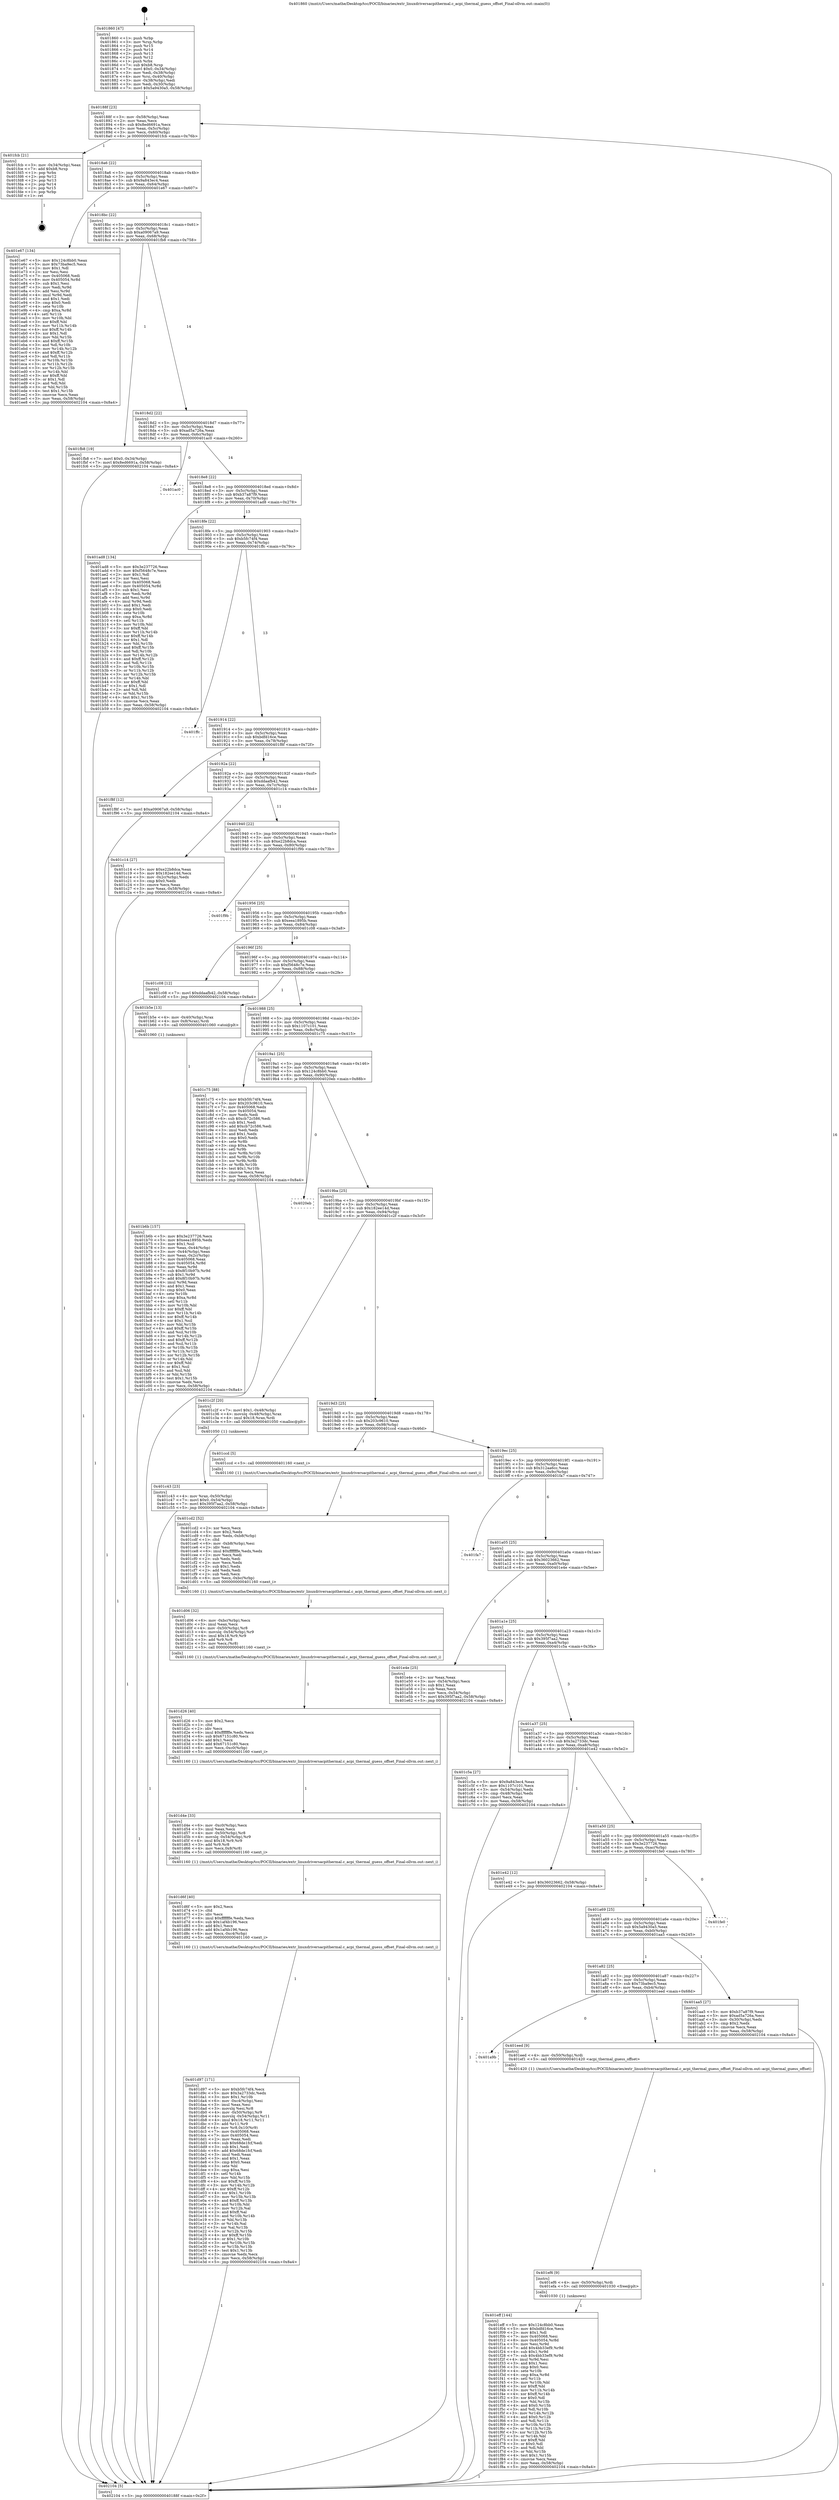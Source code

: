 digraph "0x401860" {
  label = "0x401860 (/mnt/c/Users/mathe/Desktop/tcc/POCII/binaries/extr_linuxdriversacpithermal.c_acpi_thermal_guess_offset_Final-ollvm.out::main(0))"
  labelloc = "t"
  node[shape=record]

  Entry [label="",width=0.3,height=0.3,shape=circle,fillcolor=black,style=filled]
  "0x40188f" [label="{
     0x40188f [23]\l
     | [instrs]\l
     &nbsp;&nbsp;0x40188f \<+3\>: mov -0x58(%rbp),%eax\l
     &nbsp;&nbsp;0x401892 \<+2\>: mov %eax,%ecx\l
     &nbsp;&nbsp;0x401894 \<+6\>: sub $0x8ed6691a,%ecx\l
     &nbsp;&nbsp;0x40189a \<+3\>: mov %eax,-0x5c(%rbp)\l
     &nbsp;&nbsp;0x40189d \<+3\>: mov %ecx,-0x60(%rbp)\l
     &nbsp;&nbsp;0x4018a0 \<+6\>: je 0000000000401fcb \<main+0x76b\>\l
  }"]
  "0x401fcb" [label="{
     0x401fcb [21]\l
     | [instrs]\l
     &nbsp;&nbsp;0x401fcb \<+3\>: mov -0x34(%rbp),%eax\l
     &nbsp;&nbsp;0x401fce \<+7\>: add $0xb8,%rsp\l
     &nbsp;&nbsp;0x401fd5 \<+1\>: pop %rbx\l
     &nbsp;&nbsp;0x401fd6 \<+2\>: pop %r12\l
     &nbsp;&nbsp;0x401fd8 \<+2\>: pop %r13\l
     &nbsp;&nbsp;0x401fda \<+2\>: pop %r14\l
     &nbsp;&nbsp;0x401fdc \<+2\>: pop %r15\l
     &nbsp;&nbsp;0x401fde \<+1\>: pop %rbp\l
     &nbsp;&nbsp;0x401fdf \<+1\>: ret\l
  }"]
  "0x4018a6" [label="{
     0x4018a6 [22]\l
     | [instrs]\l
     &nbsp;&nbsp;0x4018a6 \<+5\>: jmp 00000000004018ab \<main+0x4b\>\l
     &nbsp;&nbsp;0x4018ab \<+3\>: mov -0x5c(%rbp),%eax\l
     &nbsp;&nbsp;0x4018ae \<+5\>: sub $0x9a843ec4,%eax\l
     &nbsp;&nbsp;0x4018b3 \<+3\>: mov %eax,-0x64(%rbp)\l
     &nbsp;&nbsp;0x4018b6 \<+6\>: je 0000000000401e67 \<main+0x607\>\l
  }"]
  Exit [label="",width=0.3,height=0.3,shape=circle,fillcolor=black,style=filled,peripheries=2]
  "0x401e67" [label="{
     0x401e67 [134]\l
     | [instrs]\l
     &nbsp;&nbsp;0x401e67 \<+5\>: mov $0x124c8bb0,%eax\l
     &nbsp;&nbsp;0x401e6c \<+5\>: mov $0x73ba9ec5,%ecx\l
     &nbsp;&nbsp;0x401e71 \<+2\>: mov $0x1,%dl\l
     &nbsp;&nbsp;0x401e73 \<+2\>: xor %esi,%esi\l
     &nbsp;&nbsp;0x401e75 \<+7\>: mov 0x405068,%edi\l
     &nbsp;&nbsp;0x401e7c \<+8\>: mov 0x405054,%r8d\l
     &nbsp;&nbsp;0x401e84 \<+3\>: sub $0x1,%esi\l
     &nbsp;&nbsp;0x401e87 \<+3\>: mov %edi,%r9d\l
     &nbsp;&nbsp;0x401e8a \<+3\>: add %esi,%r9d\l
     &nbsp;&nbsp;0x401e8d \<+4\>: imul %r9d,%edi\l
     &nbsp;&nbsp;0x401e91 \<+3\>: and $0x1,%edi\l
     &nbsp;&nbsp;0x401e94 \<+3\>: cmp $0x0,%edi\l
     &nbsp;&nbsp;0x401e97 \<+4\>: sete %r10b\l
     &nbsp;&nbsp;0x401e9b \<+4\>: cmp $0xa,%r8d\l
     &nbsp;&nbsp;0x401e9f \<+4\>: setl %r11b\l
     &nbsp;&nbsp;0x401ea3 \<+3\>: mov %r10b,%bl\l
     &nbsp;&nbsp;0x401ea6 \<+3\>: xor $0xff,%bl\l
     &nbsp;&nbsp;0x401ea9 \<+3\>: mov %r11b,%r14b\l
     &nbsp;&nbsp;0x401eac \<+4\>: xor $0xff,%r14b\l
     &nbsp;&nbsp;0x401eb0 \<+3\>: xor $0x1,%dl\l
     &nbsp;&nbsp;0x401eb3 \<+3\>: mov %bl,%r15b\l
     &nbsp;&nbsp;0x401eb6 \<+4\>: and $0xff,%r15b\l
     &nbsp;&nbsp;0x401eba \<+3\>: and %dl,%r10b\l
     &nbsp;&nbsp;0x401ebd \<+3\>: mov %r14b,%r12b\l
     &nbsp;&nbsp;0x401ec0 \<+4\>: and $0xff,%r12b\l
     &nbsp;&nbsp;0x401ec4 \<+3\>: and %dl,%r11b\l
     &nbsp;&nbsp;0x401ec7 \<+3\>: or %r10b,%r15b\l
     &nbsp;&nbsp;0x401eca \<+3\>: or %r11b,%r12b\l
     &nbsp;&nbsp;0x401ecd \<+3\>: xor %r12b,%r15b\l
     &nbsp;&nbsp;0x401ed0 \<+3\>: or %r14b,%bl\l
     &nbsp;&nbsp;0x401ed3 \<+3\>: xor $0xff,%bl\l
     &nbsp;&nbsp;0x401ed6 \<+3\>: or $0x1,%dl\l
     &nbsp;&nbsp;0x401ed9 \<+2\>: and %dl,%bl\l
     &nbsp;&nbsp;0x401edb \<+3\>: or %bl,%r15b\l
     &nbsp;&nbsp;0x401ede \<+4\>: test $0x1,%r15b\l
     &nbsp;&nbsp;0x401ee2 \<+3\>: cmovne %ecx,%eax\l
     &nbsp;&nbsp;0x401ee5 \<+3\>: mov %eax,-0x58(%rbp)\l
     &nbsp;&nbsp;0x401ee8 \<+5\>: jmp 0000000000402104 \<main+0x8a4\>\l
  }"]
  "0x4018bc" [label="{
     0x4018bc [22]\l
     | [instrs]\l
     &nbsp;&nbsp;0x4018bc \<+5\>: jmp 00000000004018c1 \<main+0x61\>\l
     &nbsp;&nbsp;0x4018c1 \<+3\>: mov -0x5c(%rbp),%eax\l
     &nbsp;&nbsp;0x4018c4 \<+5\>: sub $0xa09067a9,%eax\l
     &nbsp;&nbsp;0x4018c9 \<+3\>: mov %eax,-0x68(%rbp)\l
     &nbsp;&nbsp;0x4018cc \<+6\>: je 0000000000401fb8 \<main+0x758\>\l
  }"]
  "0x401eff" [label="{
     0x401eff [144]\l
     | [instrs]\l
     &nbsp;&nbsp;0x401eff \<+5\>: mov $0x124c8bb0,%eax\l
     &nbsp;&nbsp;0x401f04 \<+5\>: mov $0xbdfd16ce,%ecx\l
     &nbsp;&nbsp;0x401f09 \<+2\>: mov $0x1,%dl\l
     &nbsp;&nbsp;0x401f0b \<+7\>: mov 0x405068,%esi\l
     &nbsp;&nbsp;0x401f12 \<+8\>: mov 0x405054,%r8d\l
     &nbsp;&nbsp;0x401f1a \<+3\>: mov %esi,%r9d\l
     &nbsp;&nbsp;0x401f1d \<+7\>: add $0x4bb33ef9,%r9d\l
     &nbsp;&nbsp;0x401f24 \<+4\>: sub $0x1,%r9d\l
     &nbsp;&nbsp;0x401f28 \<+7\>: sub $0x4bb33ef9,%r9d\l
     &nbsp;&nbsp;0x401f2f \<+4\>: imul %r9d,%esi\l
     &nbsp;&nbsp;0x401f33 \<+3\>: and $0x1,%esi\l
     &nbsp;&nbsp;0x401f36 \<+3\>: cmp $0x0,%esi\l
     &nbsp;&nbsp;0x401f39 \<+4\>: sete %r10b\l
     &nbsp;&nbsp;0x401f3d \<+4\>: cmp $0xa,%r8d\l
     &nbsp;&nbsp;0x401f41 \<+4\>: setl %r11b\l
     &nbsp;&nbsp;0x401f45 \<+3\>: mov %r10b,%bl\l
     &nbsp;&nbsp;0x401f48 \<+3\>: xor $0xff,%bl\l
     &nbsp;&nbsp;0x401f4b \<+3\>: mov %r11b,%r14b\l
     &nbsp;&nbsp;0x401f4e \<+4\>: xor $0xff,%r14b\l
     &nbsp;&nbsp;0x401f52 \<+3\>: xor $0x0,%dl\l
     &nbsp;&nbsp;0x401f55 \<+3\>: mov %bl,%r15b\l
     &nbsp;&nbsp;0x401f58 \<+4\>: and $0x0,%r15b\l
     &nbsp;&nbsp;0x401f5c \<+3\>: and %dl,%r10b\l
     &nbsp;&nbsp;0x401f5f \<+3\>: mov %r14b,%r12b\l
     &nbsp;&nbsp;0x401f62 \<+4\>: and $0x0,%r12b\l
     &nbsp;&nbsp;0x401f66 \<+3\>: and %dl,%r11b\l
     &nbsp;&nbsp;0x401f69 \<+3\>: or %r10b,%r15b\l
     &nbsp;&nbsp;0x401f6c \<+3\>: or %r11b,%r12b\l
     &nbsp;&nbsp;0x401f6f \<+3\>: xor %r12b,%r15b\l
     &nbsp;&nbsp;0x401f72 \<+3\>: or %r14b,%bl\l
     &nbsp;&nbsp;0x401f75 \<+3\>: xor $0xff,%bl\l
     &nbsp;&nbsp;0x401f78 \<+3\>: or $0x0,%dl\l
     &nbsp;&nbsp;0x401f7b \<+2\>: and %dl,%bl\l
     &nbsp;&nbsp;0x401f7d \<+3\>: or %bl,%r15b\l
     &nbsp;&nbsp;0x401f80 \<+4\>: test $0x1,%r15b\l
     &nbsp;&nbsp;0x401f84 \<+3\>: cmovne %ecx,%eax\l
     &nbsp;&nbsp;0x401f87 \<+3\>: mov %eax,-0x58(%rbp)\l
     &nbsp;&nbsp;0x401f8a \<+5\>: jmp 0000000000402104 \<main+0x8a4\>\l
  }"]
  "0x401fb8" [label="{
     0x401fb8 [19]\l
     | [instrs]\l
     &nbsp;&nbsp;0x401fb8 \<+7\>: movl $0x0,-0x34(%rbp)\l
     &nbsp;&nbsp;0x401fbf \<+7\>: movl $0x8ed6691a,-0x58(%rbp)\l
     &nbsp;&nbsp;0x401fc6 \<+5\>: jmp 0000000000402104 \<main+0x8a4\>\l
  }"]
  "0x4018d2" [label="{
     0x4018d2 [22]\l
     | [instrs]\l
     &nbsp;&nbsp;0x4018d2 \<+5\>: jmp 00000000004018d7 \<main+0x77\>\l
     &nbsp;&nbsp;0x4018d7 \<+3\>: mov -0x5c(%rbp),%eax\l
     &nbsp;&nbsp;0x4018da \<+5\>: sub $0xad5a726a,%eax\l
     &nbsp;&nbsp;0x4018df \<+3\>: mov %eax,-0x6c(%rbp)\l
     &nbsp;&nbsp;0x4018e2 \<+6\>: je 0000000000401ac0 \<main+0x260\>\l
  }"]
  "0x401ef6" [label="{
     0x401ef6 [9]\l
     | [instrs]\l
     &nbsp;&nbsp;0x401ef6 \<+4\>: mov -0x50(%rbp),%rdi\l
     &nbsp;&nbsp;0x401efa \<+5\>: call 0000000000401030 \<free@plt\>\l
     | [calls]\l
     &nbsp;&nbsp;0x401030 \{1\} (unknown)\l
  }"]
  "0x401ac0" [label="{
     0x401ac0\l
  }", style=dashed]
  "0x4018e8" [label="{
     0x4018e8 [22]\l
     | [instrs]\l
     &nbsp;&nbsp;0x4018e8 \<+5\>: jmp 00000000004018ed \<main+0x8d\>\l
     &nbsp;&nbsp;0x4018ed \<+3\>: mov -0x5c(%rbp),%eax\l
     &nbsp;&nbsp;0x4018f0 \<+5\>: sub $0xb37a87f9,%eax\l
     &nbsp;&nbsp;0x4018f5 \<+3\>: mov %eax,-0x70(%rbp)\l
     &nbsp;&nbsp;0x4018f8 \<+6\>: je 0000000000401ad8 \<main+0x278\>\l
  }"]
  "0x401a9b" [label="{
     0x401a9b\l
  }", style=dashed]
  "0x401ad8" [label="{
     0x401ad8 [134]\l
     | [instrs]\l
     &nbsp;&nbsp;0x401ad8 \<+5\>: mov $0x3e237726,%eax\l
     &nbsp;&nbsp;0x401add \<+5\>: mov $0xf5648c7e,%ecx\l
     &nbsp;&nbsp;0x401ae2 \<+2\>: mov $0x1,%dl\l
     &nbsp;&nbsp;0x401ae4 \<+2\>: xor %esi,%esi\l
     &nbsp;&nbsp;0x401ae6 \<+7\>: mov 0x405068,%edi\l
     &nbsp;&nbsp;0x401aed \<+8\>: mov 0x405054,%r8d\l
     &nbsp;&nbsp;0x401af5 \<+3\>: sub $0x1,%esi\l
     &nbsp;&nbsp;0x401af8 \<+3\>: mov %edi,%r9d\l
     &nbsp;&nbsp;0x401afb \<+3\>: add %esi,%r9d\l
     &nbsp;&nbsp;0x401afe \<+4\>: imul %r9d,%edi\l
     &nbsp;&nbsp;0x401b02 \<+3\>: and $0x1,%edi\l
     &nbsp;&nbsp;0x401b05 \<+3\>: cmp $0x0,%edi\l
     &nbsp;&nbsp;0x401b08 \<+4\>: sete %r10b\l
     &nbsp;&nbsp;0x401b0c \<+4\>: cmp $0xa,%r8d\l
     &nbsp;&nbsp;0x401b10 \<+4\>: setl %r11b\l
     &nbsp;&nbsp;0x401b14 \<+3\>: mov %r10b,%bl\l
     &nbsp;&nbsp;0x401b17 \<+3\>: xor $0xff,%bl\l
     &nbsp;&nbsp;0x401b1a \<+3\>: mov %r11b,%r14b\l
     &nbsp;&nbsp;0x401b1d \<+4\>: xor $0xff,%r14b\l
     &nbsp;&nbsp;0x401b21 \<+3\>: xor $0x1,%dl\l
     &nbsp;&nbsp;0x401b24 \<+3\>: mov %bl,%r15b\l
     &nbsp;&nbsp;0x401b27 \<+4\>: and $0xff,%r15b\l
     &nbsp;&nbsp;0x401b2b \<+3\>: and %dl,%r10b\l
     &nbsp;&nbsp;0x401b2e \<+3\>: mov %r14b,%r12b\l
     &nbsp;&nbsp;0x401b31 \<+4\>: and $0xff,%r12b\l
     &nbsp;&nbsp;0x401b35 \<+3\>: and %dl,%r11b\l
     &nbsp;&nbsp;0x401b38 \<+3\>: or %r10b,%r15b\l
     &nbsp;&nbsp;0x401b3b \<+3\>: or %r11b,%r12b\l
     &nbsp;&nbsp;0x401b3e \<+3\>: xor %r12b,%r15b\l
     &nbsp;&nbsp;0x401b41 \<+3\>: or %r14b,%bl\l
     &nbsp;&nbsp;0x401b44 \<+3\>: xor $0xff,%bl\l
     &nbsp;&nbsp;0x401b47 \<+3\>: or $0x1,%dl\l
     &nbsp;&nbsp;0x401b4a \<+2\>: and %dl,%bl\l
     &nbsp;&nbsp;0x401b4c \<+3\>: or %bl,%r15b\l
     &nbsp;&nbsp;0x401b4f \<+4\>: test $0x1,%r15b\l
     &nbsp;&nbsp;0x401b53 \<+3\>: cmovne %ecx,%eax\l
     &nbsp;&nbsp;0x401b56 \<+3\>: mov %eax,-0x58(%rbp)\l
     &nbsp;&nbsp;0x401b59 \<+5\>: jmp 0000000000402104 \<main+0x8a4\>\l
  }"]
  "0x4018fe" [label="{
     0x4018fe [22]\l
     | [instrs]\l
     &nbsp;&nbsp;0x4018fe \<+5\>: jmp 0000000000401903 \<main+0xa3\>\l
     &nbsp;&nbsp;0x401903 \<+3\>: mov -0x5c(%rbp),%eax\l
     &nbsp;&nbsp;0x401906 \<+5\>: sub $0xb5fc74f4,%eax\l
     &nbsp;&nbsp;0x40190b \<+3\>: mov %eax,-0x74(%rbp)\l
     &nbsp;&nbsp;0x40190e \<+6\>: je 0000000000401ffc \<main+0x79c\>\l
  }"]
  "0x401eed" [label="{
     0x401eed [9]\l
     | [instrs]\l
     &nbsp;&nbsp;0x401eed \<+4\>: mov -0x50(%rbp),%rdi\l
     &nbsp;&nbsp;0x401ef1 \<+5\>: call 0000000000401420 \<acpi_thermal_guess_offset\>\l
     | [calls]\l
     &nbsp;&nbsp;0x401420 \{1\} (/mnt/c/Users/mathe/Desktop/tcc/POCII/binaries/extr_linuxdriversacpithermal.c_acpi_thermal_guess_offset_Final-ollvm.out::acpi_thermal_guess_offset)\l
  }"]
  "0x401ffc" [label="{
     0x401ffc\l
  }", style=dashed]
  "0x401914" [label="{
     0x401914 [22]\l
     | [instrs]\l
     &nbsp;&nbsp;0x401914 \<+5\>: jmp 0000000000401919 \<main+0xb9\>\l
     &nbsp;&nbsp;0x401919 \<+3\>: mov -0x5c(%rbp),%eax\l
     &nbsp;&nbsp;0x40191c \<+5\>: sub $0xbdfd16ce,%eax\l
     &nbsp;&nbsp;0x401921 \<+3\>: mov %eax,-0x78(%rbp)\l
     &nbsp;&nbsp;0x401924 \<+6\>: je 0000000000401f8f \<main+0x72f\>\l
  }"]
  "0x401d97" [label="{
     0x401d97 [171]\l
     | [instrs]\l
     &nbsp;&nbsp;0x401d97 \<+5\>: mov $0xb5fc74f4,%ecx\l
     &nbsp;&nbsp;0x401d9c \<+5\>: mov $0x3a2733dc,%edx\l
     &nbsp;&nbsp;0x401da1 \<+3\>: mov $0x1,%r10b\l
     &nbsp;&nbsp;0x401da4 \<+6\>: mov -0xc4(%rbp),%esi\l
     &nbsp;&nbsp;0x401daa \<+3\>: imul %eax,%esi\l
     &nbsp;&nbsp;0x401dad \<+3\>: movslq %esi,%r8\l
     &nbsp;&nbsp;0x401db0 \<+4\>: mov -0x50(%rbp),%r9\l
     &nbsp;&nbsp;0x401db4 \<+4\>: movslq -0x54(%rbp),%r11\l
     &nbsp;&nbsp;0x401db8 \<+4\>: imul $0x18,%r11,%r11\l
     &nbsp;&nbsp;0x401dbc \<+3\>: add %r11,%r9\l
     &nbsp;&nbsp;0x401dbf \<+4\>: mov %r8,0x10(%r9)\l
     &nbsp;&nbsp;0x401dc3 \<+7\>: mov 0x405068,%eax\l
     &nbsp;&nbsp;0x401dca \<+7\>: mov 0x405054,%esi\l
     &nbsp;&nbsp;0x401dd1 \<+2\>: mov %eax,%edi\l
     &nbsp;&nbsp;0x401dd3 \<+6\>: sub $0x68de1fcf,%edi\l
     &nbsp;&nbsp;0x401dd9 \<+3\>: sub $0x1,%edi\l
     &nbsp;&nbsp;0x401ddc \<+6\>: add $0x68de1fcf,%edi\l
     &nbsp;&nbsp;0x401de2 \<+3\>: imul %edi,%eax\l
     &nbsp;&nbsp;0x401de5 \<+3\>: and $0x1,%eax\l
     &nbsp;&nbsp;0x401de8 \<+3\>: cmp $0x0,%eax\l
     &nbsp;&nbsp;0x401deb \<+3\>: sete %bl\l
     &nbsp;&nbsp;0x401dee \<+3\>: cmp $0xa,%esi\l
     &nbsp;&nbsp;0x401df1 \<+4\>: setl %r14b\l
     &nbsp;&nbsp;0x401df5 \<+3\>: mov %bl,%r15b\l
     &nbsp;&nbsp;0x401df8 \<+4\>: xor $0xff,%r15b\l
     &nbsp;&nbsp;0x401dfc \<+3\>: mov %r14b,%r12b\l
     &nbsp;&nbsp;0x401dff \<+4\>: xor $0xff,%r12b\l
     &nbsp;&nbsp;0x401e03 \<+4\>: xor $0x1,%r10b\l
     &nbsp;&nbsp;0x401e07 \<+3\>: mov %r15b,%r13b\l
     &nbsp;&nbsp;0x401e0a \<+4\>: and $0xff,%r13b\l
     &nbsp;&nbsp;0x401e0e \<+3\>: and %r10b,%bl\l
     &nbsp;&nbsp;0x401e11 \<+3\>: mov %r12b,%al\l
     &nbsp;&nbsp;0x401e14 \<+2\>: and $0xff,%al\l
     &nbsp;&nbsp;0x401e16 \<+3\>: and %r10b,%r14b\l
     &nbsp;&nbsp;0x401e19 \<+3\>: or %bl,%r13b\l
     &nbsp;&nbsp;0x401e1c \<+3\>: or %r14b,%al\l
     &nbsp;&nbsp;0x401e1f \<+3\>: xor %al,%r13b\l
     &nbsp;&nbsp;0x401e22 \<+3\>: or %r12b,%r15b\l
     &nbsp;&nbsp;0x401e25 \<+4\>: xor $0xff,%r15b\l
     &nbsp;&nbsp;0x401e29 \<+4\>: or $0x1,%r10b\l
     &nbsp;&nbsp;0x401e2d \<+3\>: and %r10b,%r15b\l
     &nbsp;&nbsp;0x401e30 \<+3\>: or %r15b,%r13b\l
     &nbsp;&nbsp;0x401e33 \<+4\>: test $0x1,%r13b\l
     &nbsp;&nbsp;0x401e37 \<+3\>: cmovne %edx,%ecx\l
     &nbsp;&nbsp;0x401e3a \<+3\>: mov %ecx,-0x58(%rbp)\l
     &nbsp;&nbsp;0x401e3d \<+5\>: jmp 0000000000402104 \<main+0x8a4\>\l
  }"]
  "0x401f8f" [label="{
     0x401f8f [12]\l
     | [instrs]\l
     &nbsp;&nbsp;0x401f8f \<+7\>: movl $0xa09067a9,-0x58(%rbp)\l
     &nbsp;&nbsp;0x401f96 \<+5\>: jmp 0000000000402104 \<main+0x8a4\>\l
  }"]
  "0x40192a" [label="{
     0x40192a [22]\l
     | [instrs]\l
     &nbsp;&nbsp;0x40192a \<+5\>: jmp 000000000040192f \<main+0xcf\>\l
     &nbsp;&nbsp;0x40192f \<+3\>: mov -0x5c(%rbp),%eax\l
     &nbsp;&nbsp;0x401932 \<+5\>: sub $0xddaafb42,%eax\l
     &nbsp;&nbsp;0x401937 \<+3\>: mov %eax,-0x7c(%rbp)\l
     &nbsp;&nbsp;0x40193a \<+6\>: je 0000000000401c14 \<main+0x3b4\>\l
  }"]
  "0x401d6f" [label="{
     0x401d6f [40]\l
     | [instrs]\l
     &nbsp;&nbsp;0x401d6f \<+5\>: mov $0x2,%ecx\l
     &nbsp;&nbsp;0x401d74 \<+1\>: cltd\l
     &nbsp;&nbsp;0x401d75 \<+2\>: idiv %ecx\l
     &nbsp;&nbsp;0x401d77 \<+6\>: imul $0xfffffffe,%edx,%ecx\l
     &nbsp;&nbsp;0x401d7d \<+6\>: sub $0x1af4b196,%ecx\l
     &nbsp;&nbsp;0x401d83 \<+3\>: add $0x1,%ecx\l
     &nbsp;&nbsp;0x401d86 \<+6\>: add $0x1af4b196,%ecx\l
     &nbsp;&nbsp;0x401d8c \<+6\>: mov %ecx,-0xc4(%rbp)\l
     &nbsp;&nbsp;0x401d92 \<+5\>: call 0000000000401160 \<next_i\>\l
     | [calls]\l
     &nbsp;&nbsp;0x401160 \{1\} (/mnt/c/Users/mathe/Desktop/tcc/POCII/binaries/extr_linuxdriversacpithermal.c_acpi_thermal_guess_offset_Final-ollvm.out::next_i)\l
  }"]
  "0x401c14" [label="{
     0x401c14 [27]\l
     | [instrs]\l
     &nbsp;&nbsp;0x401c14 \<+5\>: mov $0xe22b8dca,%eax\l
     &nbsp;&nbsp;0x401c19 \<+5\>: mov $0x182ee14d,%ecx\l
     &nbsp;&nbsp;0x401c1e \<+3\>: mov -0x2c(%rbp),%edx\l
     &nbsp;&nbsp;0x401c21 \<+3\>: cmp $0x0,%edx\l
     &nbsp;&nbsp;0x401c24 \<+3\>: cmove %ecx,%eax\l
     &nbsp;&nbsp;0x401c27 \<+3\>: mov %eax,-0x58(%rbp)\l
     &nbsp;&nbsp;0x401c2a \<+5\>: jmp 0000000000402104 \<main+0x8a4\>\l
  }"]
  "0x401940" [label="{
     0x401940 [22]\l
     | [instrs]\l
     &nbsp;&nbsp;0x401940 \<+5\>: jmp 0000000000401945 \<main+0xe5\>\l
     &nbsp;&nbsp;0x401945 \<+3\>: mov -0x5c(%rbp),%eax\l
     &nbsp;&nbsp;0x401948 \<+5\>: sub $0xe22b8dca,%eax\l
     &nbsp;&nbsp;0x40194d \<+3\>: mov %eax,-0x80(%rbp)\l
     &nbsp;&nbsp;0x401950 \<+6\>: je 0000000000401f9b \<main+0x73b\>\l
  }"]
  "0x401d4e" [label="{
     0x401d4e [33]\l
     | [instrs]\l
     &nbsp;&nbsp;0x401d4e \<+6\>: mov -0xc0(%rbp),%ecx\l
     &nbsp;&nbsp;0x401d54 \<+3\>: imul %eax,%ecx\l
     &nbsp;&nbsp;0x401d57 \<+4\>: mov -0x50(%rbp),%r8\l
     &nbsp;&nbsp;0x401d5b \<+4\>: movslq -0x54(%rbp),%r9\l
     &nbsp;&nbsp;0x401d5f \<+4\>: imul $0x18,%r9,%r9\l
     &nbsp;&nbsp;0x401d63 \<+3\>: add %r9,%r8\l
     &nbsp;&nbsp;0x401d66 \<+4\>: mov %ecx,0x8(%r8)\l
     &nbsp;&nbsp;0x401d6a \<+5\>: call 0000000000401160 \<next_i\>\l
     | [calls]\l
     &nbsp;&nbsp;0x401160 \{1\} (/mnt/c/Users/mathe/Desktop/tcc/POCII/binaries/extr_linuxdriversacpithermal.c_acpi_thermal_guess_offset_Final-ollvm.out::next_i)\l
  }"]
  "0x401f9b" [label="{
     0x401f9b\l
  }", style=dashed]
  "0x401956" [label="{
     0x401956 [25]\l
     | [instrs]\l
     &nbsp;&nbsp;0x401956 \<+5\>: jmp 000000000040195b \<main+0xfb\>\l
     &nbsp;&nbsp;0x40195b \<+3\>: mov -0x5c(%rbp),%eax\l
     &nbsp;&nbsp;0x40195e \<+5\>: sub $0xeea1895b,%eax\l
     &nbsp;&nbsp;0x401963 \<+6\>: mov %eax,-0x84(%rbp)\l
     &nbsp;&nbsp;0x401969 \<+6\>: je 0000000000401c08 \<main+0x3a8\>\l
  }"]
  "0x401d26" [label="{
     0x401d26 [40]\l
     | [instrs]\l
     &nbsp;&nbsp;0x401d26 \<+5\>: mov $0x2,%ecx\l
     &nbsp;&nbsp;0x401d2b \<+1\>: cltd\l
     &nbsp;&nbsp;0x401d2c \<+2\>: idiv %ecx\l
     &nbsp;&nbsp;0x401d2e \<+6\>: imul $0xfffffffe,%edx,%ecx\l
     &nbsp;&nbsp;0x401d34 \<+6\>: sub $0x67151c80,%ecx\l
     &nbsp;&nbsp;0x401d3a \<+3\>: add $0x1,%ecx\l
     &nbsp;&nbsp;0x401d3d \<+6\>: add $0x67151c80,%ecx\l
     &nbsp;&nbsp;0x401d43 \<+6\>: mov %ecx,-0xc0(%rbp)\l
     &nbsp;&nbsp;0x401d49 \<+5\>: call 0000000000401160 \<next_i\>\l
     | [calls]\l
     &nbsp;&nbsp;0x401160 \{1\} (/mnt/c/Users/mathe/Desktop/tcc/POCII/binaries/extr_linuxdriversacpithermal.c_acpi_thermal_guess_offset_Final-ollvm.out::next_i)\l
  }"]
  "0x401c08" [label="{
     0x401c08 [12]\l
     | [instrs]\l
     &nbsp;&nbsp;0x401c08 \<+7\>: movl $0xddaafb42,-0x58(%rbp)\l
     &nbsp;&nbsp;0x401c0f \<+5\>: jmp 0000000000402104 \<main+0x8a4\>\l
  }"]
  "0x40196f" [label="{
     0x40196f [25]\l
     | [instrs]\l
     &nbsp;&nbsp;0x40196f \<+5\>: jmp 0000000000401974 \<main+0x114\>\l
     &nbsp;&nbsp;0x401974 \<+3\>: mov -0x5c(%rbp),%eax\l
     &nbsp;&nbsp;0x401977 \<+5\>: sub $0xf5648c7e,%eax\l
     &nbsp;&nbsp;0x40197c \<+6\>: mov %eax,-0x88(%rbp)\l
     &nbsp;&nbsp;0x401982 \<+6\>: je 0000000000401b5e \<main+0x2fe\>\l
  }"]
  "0x401d06" [label="{
     0x401d06 [32]\l
     | [instrs]\l
     &nbsp;&nbsp;0x401d06 \<+6\>: mov -0xbc(%rbp),%ecx\l
     &nbsp;&nbsp;0x401d0c \<+3\>: imul %eax,%ecx\l
     &nbsp;&nbsp;0x401d0f \<+4\>: mov -0x50(%rbp),%r8\l
     &nbsp;&nbsp;0x401d13 \<+4\>: movslq -0x54(%rbp),%r9\l
     &nbsp;&nbsp;0x401d17 \<+4\>: imul $0x18,%r9,%r9\l
     &nbsp;&nbsp;0x401d1b \<+3\>: add %r9,%r8\l
     &nbsp;&nbsp;0x401d1e \<+3\>: mov %ecx,(%r8)\l
     &nbsp;&nbsp;0x401d21 \<+5\>: call 0000000000401160 \<next_i\>\l
     | [calls]\l
     &nbsp;&nbsp;0x401160 \{1\} (/mnt/c/Users/mathe/Desktop/tcc/POCII/binaries/extr_linuxdriversacpithermal.c_acpi_thermal_guess_offset_Final-ollvm.out::next_i)\l
  }"]
  "0x401b5e" [label="{
     0x401b5e [13]\l
     | [instrs]\l
     &nbsp;&nbsp;0x401b5e \<+4\>: mov -0x40(%rbp),%rax\l
     &nbsp;&nbsp;0x401b62 \<+4\>: mov 0x8(%rax),%rdi\l
     &nbsp;&nbsp;0x401b66 \<+5\>: call 0000000000401060 \<atoi@plt\>\l
     | [calls]\l
     &nbsp;&nbsp;0x401060 \{1\} (unknown)\l
  }"]
  "0x401988" [label="{
     0x401988 [25]\l
     | [instrs]\l
     &nbsp;&nbsp;0x401988 \<+5\>: jmp 000000000040198d \<main+0x12d\>\l
     &nbsp;&nbsp;0x40198d \<+3\>: mov -0x5c(%rbp),%eax\l
     &nbsp;&nbsp;0x401990 \<+5\>: sub $0x1107c101,%eax\l
     &nbsp;&nbsp;0x401995 \<+6\>: mov %eax,-0x8c(%rbp)\l
     &nbsp;&nbsp;0x40199b \<+6\>: je 0000000000401c75 \<main+0x415\>\l
  }"]
  "0x401cd2" [label="{
     0x401cd2 [52]\l
     | [instrs]\l
     &nbsp;&nbsp;0x401cd2 \<+2\>: xor %ecx,%ecx\l
     &nbsp;&nbsp;0x401cd4 \<+5\>: mov $0x2,%edx\l
     &nbsp;&nbsp;0x401cd9 \<+6\>: mov %edx,-0xb8(%rbp)\l
     &nbsp;&nbsp;0x401cdf \<+1\>: cltd\l
     &nbsp;&nbsp;0x401ce0 \<+6\>: mov -0xb8(%rbp),%esi\l
     &nbsp;&nbsp;0x401ce6 \<+2\>: idiv %esi\l
     &nbsp;&nbsp;0x401ce8 \<+6\>: imul $0xfffffffe,%edx,%edx\l
     &nbsp;&nbsp;0x401cee \<+2\>: mov %ecx,%edi\l
     &nbsp;&nbsp;0x401cf0 \<+2\>: sub %edx,%edi\l
     &nbsp;&nbsp;0x401cf2 \<+2\>: mov %ecx,%edx\l
     &nbsp;&nbsp;0x401cf4 \<+3\>: sub $0x1,%edx\l
     &nbsp;&nbsp;0x401cf7 \<+2\>: add %edx,%edi\l
     &nbsp;&nbsp;0x401cf9 \<+2\>: sub %edi,%ecx\l
     &nbsp;&nbsp;0x401cfb \<+6\>: mov %ecx,-0xbc(%rbp)\l
     &nbsp;&nbsp;0x401d01 \<+5\>: call 0000000000401160 \<next_i\>\l
     | [calls]\l
     &nbsp;&nbsp;0x401160 \{1\} (/mnt/c/Users/mathe/Desktop/tcc/POCII/binaries/extr_linuxdriversacpithermal.c_acpi_thermal_guess_offset_Final-ollvm.out::next_i)\l
  }"]
  "0x401c75" [label="{
     0x401c75 [88]\l
     | [instrs]\l
     &nbsp;&nbsp;0x401c75 \<+5\>: mov $0xb5fc74f4,%eax\l
     &nbsp;&nbsp;0x401c7a \<+5\>: mov $0x203c9610,%ecx\l
     &nbsp;&nbsp;0x401c7f \<+7\>: mov 0x405068,%edx\l
     &nbsp;&nbsp;0x401c86 \<+7\>: mov 0x405054,%esi\l
     &nbsp;&nbsp;0x401c8d \<+2\>: mov %edx,%edi\l
     &nbsp;&nbsp;0x401c8f \<+6\>: sub $0xcb72c586,%edi\l
     &nbsp;&nbsp;0x401c95 \<+3\>: sub $0x1,%edi\l
     &nbsp;&nbsp;0x401c98 \<+6\>: add $0xcb72c586,%edi\l
     &nbsp;&nbsp;0x401c9e \<+3\>: imul %edi,%edx\l
     &nbsp;&nbsp;0x401ca1 \<+3\>: and $0x1,%edx\l
     &nbsp;&nbsp;0x401ca4 \<+3\>: cmp $0x0,%edx\l
     &nbsp;&nbsp;0x401ca7 \<+4\>: sete %r8b\l
     &nbsp;&nbsp;0x401cab \<+3\>: cmp $0xa,%esi\l
     &nbsp;&nbsp;0x401cae \<+4\>: setl %r9b\l
     &nbsp;&nbsp;0x401cb2 \<+3\>: mov %r8b,%r10b\l
     &nbsp;&nbsp;0x401cb5 \<+3\>: and %r9b,%r10b\l
     &nbsp;&nbsp;0x401cb8 \<+3\>: xor %r9b,%r8b\l
     &nbsp;&nbsp;0x401cbb \<+3\>: or %r8b,%r10b\l
     &nbsp;&nbsp;0x401cbe \<+4\>: test $0x1,%r10b\l
     &nbsp;&nbsp;0x401cc2 \<+3\>: cmovne %ecx,%eax\l
     &nbsp;&nbsp;0x401cc5 \<+3\>: mov %eax,-0x58(%rbp)\l
     &nbsp;&nbsp;0x401cc8 \<+5\>: jmp 0000000000402104 \<main+0x8a4\>\l
  }"]
  "0x4019a1" [label="{
     0x4019a1 [25]\l
     | [instrs]\l
     &nbsp;&nbsp;0x4019a1 \<+5\>: jmp 00000000004019a6 \<main+0x146\>\l
     &nbsp;&nbsp;0x4019a6 \<+3\>: mov -0x5c(%rbp),%eax\l
     &nbsp;&nbsp;0x4019a9 \<+5\>: sub $0x124c8bb0,%eax\l
     &nbsp;&nbsp;0x4019ae \<+6\>: mov %eax,-0x90(%rbp)\l
     &nbsp;&nbsp;0x4019b4 \<+6\>: je 00000000004020eb \<main+0x88b\>\l
  }"]
  "0x401c43" [label="{
     0x401c43 [23]\l
     | [instrs]\l
     &nbsp;&nbsp;0x401c43 \<+4\>: mov %rax,-0x50(%rbp)\l
     &nbsp;&nbsp;0x401c47 \<+7\>: movl $0x0,-0x54(%rbp)\l
     &nbsp;&nbsp;0x401c4e \<+7\>: movl $0x395f7aa2,-0x58(%rbp)\l
     &nbsp;&nbsp;0x401c55 \<+5\>: jmp 0000000000402104 \<main+0x8a4\>\l
  }"]
  "0x4020eb" [label="{
     0x4020eb\l
  }", style=dashed]
  "0x4019ba" [label="{
     0x4019ba [25]\l
     | [instrs]\l
     &nbsp;&nbsp;0x4019ba \<+5\>: jmp 00000000004019bf \<main+0x15f\>\l
     &nbsp;&nbsp;0x4019bf \<+3\>: mov -0x5c(%rbp),%eax\l
     &nbsp;&nbsp;0x4019c2 \<+5\>: sub $0x182ee14d,%eax\l
     &nbsp;&nbsp;0x4019c7 \<+6\>: mov %eax,-0x94(%rbp)\l
     &nbsp;&nbsp;0x4019cd \<+6\>: je 0000000000401c2f \<main+0x3cf\>\l
  }"]
  "0x401b6b" [label="{
     0x401b6b [157]\l
     | [instrs]\l
     &nbsp;&nbsp;0x401b6b \<+5\>: mov $0x3e237726,%ecx\l
     &nbsp;&nbsp;0x401b70 \<+5\>: mov $0xeea1895b,%edx\l
     &nbsp;&nbsp;0x401b75 \<+3\>: mov $0x1,%sil\l
     &nbsp;&nbsp;0x401b78 \<+3\>: mov %eax,-0x44(%rbp)\l
     &nbsp;&nbsp;0x401b7b \<+3\>: mov -0x44(%rbp),%eax\l
     &nbsp;&nbsp;0x401b7e \<+3\>: mov %eax,-0x2c(%rbp)\l
     &nbsp;&nbsp;0x401b81 \<+7\>: mov 0x405068,%eax\l
     &nbsp;&nbsp;0x401b88 \<+8\>: mov 0x405054,%r8d\l
     &nbsp;&nbsp;0x401b90 \<+3\>: mov %eax,%r9d\l
     &nbsp;&nbsp;0x401b93 \<+7\>: sub $0x8f10b97b,%r9d\l
     &nbsp;&nbsp;0x401b9a \<+4\>: sub $0x1,%r9d\l
     &nbsp;&nbsp;0x401b9e \<+7\>: add $0x8f10b97b,%r9d\l
     &nbsp;&nbsp;0x401ba5 \<+4\>: imul %r9d,%eax\l
     &nbsp;&nbsp;0x401ba9 \<+3\>: and $0x1,%eax\l
     &nbsp;&nbsp;0x401bac \<+3\>: cmp $0x0,%eax\l
     &nbsp;&nbsp;0x401baf \<+4\>: sete %r10b\l
     &nbsp;&nbsp;0x401bb3 \<+4\>: cmp $0xa,%r8d\l
     &nbsp;&nbsp;0x401bb7 \<+4\>: setl %r11b\l
     &nbsp;&nbsp;0x401bbb \<+3\>: mov %r10b,%bl\l
     &nbsp;&nbsp;0x401bbe \<+3\>: xor $0xff,%bl\l
     &nbsp;&nbsp;0x401bc1 \<+3\>: mov %r11b,%r14b\l
     &nbsp;&nbsp;0x401bc4 \<+4\>: xor $0xff,%r14b\l
     &nbsp;&nbsp;0x401bc8 \<+4\>: xor $0x1,%sil\l
     &nbsp;&nbsp;0x401bcc \<+3\>: mov %bl,%r15b\l
     &nbsp;&nbsp;0x401bcf \<+4\>: and $0xff,%r15b\l
     &nbsp;&nbsp;0x401bd3 \<+3\>: and %sil,%r10b\l
     &nbsp;&nbsp;0x401bd6 \<+3\>: mov %r14b,%r12b\l
     &nbsp;&nbsp;0x401bd9 \<+4\>: and $0xff,%r12b\l
     &nbsp;&nbsp;0x401bdd \<+3\>: and %sil,%r11b\l
     &nbsp;&nbsp;0x401be0 \<+3\>: or %r10b,%r15b\l
     &nbsp;&nbsp;0x401be3 \<+3\>: or %r11b,%r12b\l
     &nbsp;&nbsp;0x401be6 \<+3\>: xor %r12b,%r15b\l
     &nbsp;&nbsp;0x401be9 \<+3\>: or %r14b,%bl\l
     &nbsp;&nbsp;0x401bec \<+3\>: xor $0xff,%bl\l
     &nbsp;&nbsp;0x401bef \<+4\>: or $0x1,%sil\l
     &nbsp;&nbsp;0x401bf3 \<+3\>: and %sil,%bl\l
     &nbsp;&nbsp;0x401bf6 \<+3\>: or %bl,%r15b\l
     &nbsp;&nbsp;0x401bf9 \<+4\>: test $0x1,%r15b\l
     &nbsp;&nbsp;0x401bfd \<+3\>: cmovne %edx,%ecx\l
     &nbsp;&nbsp;0x401c00 \<+3\>: mov %ecx,-0x58(%rbp)\l
     &nbsp;&nbsp;0x401c03 \<+5\>: jmp 0000000000402104 \<main+0x8a4\>\l
  }"]
  "0x401c2f" [label="{
     0x401c2f [20]\l
     | [instrs]\l
     &nbsp;&nbsp;0x401c2f \<+7\>: movl $0x1,-0x48(%rbp)\l
     &nbsp;&nbsp;0x401c36 \<+4\>: movslq -0x48(%rbp),%rax\l
     &nbsp;&nbsp;0x401c3a \<+4\>: imul $0x18,%rax,%rdi\l
     &nbsp;&nbsp;0x401c3e \<+5\>: call 0000000000401050 \<malloc@plt\>\l
     | [calls]\l
     &nbsp;&nbsp;0x401050 \{1\} (unknown)\l
  }"]
  "0x4019d3" [label="{
     0x4019d3 [25]\l
     | [instrs]\l
     &nbsp;&nbsp;0x4019d3 \<+5\>: jmp 00000000004019d8 \<main+0x178\>\l
     &nbsp;&nbsp;0x4019d8 \<+3\>: mov -0x5c(%rbp),%eax\l
     &nbsp;&nbsp;0x4019db \<+5\>: sub $0x203c9610,%eax\l
     &nbsp;&nbsp;0x4019e0 \<+6\>: mov %eax,-0x98(%rbp)\l
     &nbsp;&nbsp;0x4019e6 \<+6\>: je 0000000000401ccd \<main+0x46d\>\l
  }"]
  "0x401860" [label="{
     0x401860 [47]\l
     | [instrs]\l
     &nbsp;&nbsp;0x401860 \<+1\>: push %rbp\l
     &nbsp;&nbsp;0x401861 \<+3\>: mov %rsp,%rbp\l
     &nbsp;&nbsp;0x401864 \<+2\>: push %r15\l
     &nbsp;&nbsp;0x401866 \<+2\>: push %r14\l
     &nbsp;&nbsp;0x401868 \<+2\>: push %r13\l
     &nbsp;&nbsp;0x40186a \<+2\>: push %r12\l
     &nbsp;&nbsp;0x40186c \<+1\>: push %rbx\l
     &nbsp;&nbsp;0x40186d \<+7\>: sub $0xb8,%rsp\l
     &nbsp;&nbsp;0x401874 \<+7\>: movl $0x0,-0x34(%rbp)\l
     &nbsp;&nbsp;0x40187b \<+3\>: mov %edi,-0x38(%rbp)\l
     &nbsp;&nbsp;0x40187e \<+4\>: mov %rsi,-0x40(%rbp)\l
     &nbsp;&nbsp;0x401882 \<+3\>: mov -0x38(%rbp),%edi\l
     &nbsp;&nbsp;0x401885 \<+3\>: mov %edi,-0x30(%rbp)\l
     &nbsp;&nbsp;0x401888 \<+7\>: movl $0x5a9430a5,-0x58(%rbp)\l
  }"]
  "0x401ccd" [label="{
     0x401ccd [5]\l
     | [instrs]\l
     &nbsp;&nbsp;0x401ccd \<+5\>: call 0000000000401160 \<next_i\>\l
     | [calls]\l
     &nbsp;&nbsp;0x401160 \{1\} (/mnt/c/Users/mathe/Desktop/tcc/POCII/binaries/extr_linuxdriversacpithermal.c_acpi_thermal_guess_offset_Final-ollvm.out::next_i)\l
  }"]
  "0x4019ec" [label="{
     0x4019ec [25]\l
     | [instrs]\l
     &nbsp;&nbsp;0x4019ec \<+5\>: jmp 00000000004019f1 \<main+0x191\>\l
     &nbsp;&nbsp;0x4019f1 \<+3\>: mov -0x5c(%rbp),%eax\l
     &nbsp;&nbsp;0x4019f4 \<+5\>: sub $0x312aa6cc,%eax\l
     &nbsp;&nbsp;0x4019f9 \<+6\>: mov %eax,-0x9c(%rbp)\l
     &nbsp;&nbsp;0x4019ff \<+6\>: je 0000000000401fa7 \<main+0x747\>\l
  }"]
  "0x402104" [label="{
     0x402104 [5]\l
     | [instrs]\l
     &nbsp;&nbsp;0x402104 \<+5\>: jmp 000000000040188f \<main+0x2f\>\l
  }"]
  "0x401fa7" [label="{
     0x401fa7\l
  }", style=dashed]
  "0x401a05" [label="{
     0x401a05 [25]\l
     | [instrs]\l
     &nbsp;&nbsp;0x401a05 \<+5\>: jmp 0000000000401a0a \<main+0x1aa\>\l
     &nbsp;&nbsp;0x401a0a \<+3\>: mov -0x5c(%rbp),%eax\l
     &nbsp;&nbsp;0x401a0d \<+5\>: sub $0x36023662,%eax\l
     &nbsp;&nbsp;0x401a12 \<+6\>: mov %eax,-0xa0(%rbp)\l
     &nbsp;&nbsp;0x401a18 \<+6\>: je 0000000000401e4e \<main+0x5ee\>\l
  }"]
  "0x401a82" [label="{
     0x401a82 [25]\l
     | [instrs]\l
     &nbsp;&nbsp;0x401a82 \<+5\>: jmp 0000000000401a87 \<main+0x227\>\l
     &nbsp;&nbsp;0x401a87 \<+3\>: mov -0x5c(%rbp),%eax\l
     &nbsp;&nbsp;0x401a8a \<+5\>: sub $0x73ba9ec5,%eax\l
     &nbsp;&nbsp;0x401a8f \<+6\>: mov %eax,-0xb4(%rbp)\l
     &nbsp;&nbsp;0x401a95 \<+6\>: je 0000000000401eed \<main+0x68d\>\l
  }"]
  "0x401e4e" [label="{
     0x401e4e [25]\l
     | [instrs]\l
     &nbsp;&nbsp;0x401e4e \<+2\>: xor %eax,%eax\l
     &nbsp;&nbsp;0x401e50 \<+3\>: mov -0x54(%rbp),%ecx\l
     &nbsp;&nbsp;0x401e53 \<+3\>: sub $0x1,%eax\l
     &nbsp;&nbsp;0x401e56 \<+2\>: sub %eax,%ecx\l
     &nbsp;&nbsp;0x401e58 \<+3\>: mov %ecx,-0x54(%rbp)\l
     &nbsp;&nbsp;0x401e5b \<+7\>: movl $0x395f7aa2,-0x58(%rbp)\l
     &nbsp;&nbsp;0x401e62 \<+5\>: jmp 0000000000402104 \<main+0x8a4\>\l
  }"]
  "0x401a1e" [label="{
     0x401a1e [25]\l
     | [instrs]\l
     &nbsp;&nbsp;0x401a1e \<+5\>: jmp 0000000000401a23 \<main+0x1c3\>\l
     &nbsp;&nbsp;0x401a23 \<+3\>: mov -0x5c(%rbp),%eax\l
     &nbsp;&nbsp;0x401a26 \<+5\>: sub $0x395f7aa2,%eax\l
     &nbsp;&nbsp;0x401a2b \<+6\>: mov %eax,-0xa4(%rbp)\l
     &nbsp;&nbsp;0x401a31 \<+6\>: je 0000000000401c5a \<main+0x3fa\>\l
  }"]
  "0x401aa5" [label="{
     0x401aa5 [27]\l
     | [instrs]\l
     &nbsp;&nbsp;0x401aa5 \<+5\>: mov $0xb37a87f9,%eax\l
     &nbsp;&nbsp;0x401aaa \<+5\>: mov $0xad5a726a,%ecx\l
     &nbsp;&nbsp;0x401aaf \<+3\>: mov -0x30(%rbp),%edx\l
     &nbsp;&nbsp;0x401ab2 \<+3\>: cmp $0x2,%edx\l
     &nbsp;&nbsp;0x401ab5 \<+3\>: cmovne %ecx,%eax\l
     &nbsp;&nbsp;0x401ab8 \<+3\>: mov %eax,-0x58(%rbp)\l
     &nbsp;&nbsp;0x401abb \<+5\>: jmp 0000000000402104 \<main+0x8a4\>\l
  }"]
  "0x401c5a" [label="{
     0x401c5a [27]\l
     | [instrs]\l
     &nbsp;&nbsp;0x401c5a \<+5\>: mov $0x9a843ec4,%eax\l
     &nbsp;&nbsp;0x401c5f \<+5\>: mov $0x1107c101,%ecx\l
     &nbsp;&nbsp;0x401c64 \<+3\>: mov -0x54(%rbp),%edx\l
     &nbsp;&nbsp;0x401c67 \<+3\>: cmp -0x48(%rbp),%edx\l
     &nbsp;&nbsp;0x401c6a \<+3\>: cmovl %ecx,%eax\l
     &nbsp;&nbsp;0x401c6d \<+3\>: mov %eax,-0x58(%rbp)\l
     &nbsp;&nbsp;0x401c70 \<+5\>: jmp 0000000000402104 \<main+0x8a4\>\l
  }"]
  "0x401a37" [label="{
     0x401a37 [25]\l
     | [instrs]\l
     &nbsp;&nbsp;0x401a37 \<+5\>: jmp 0000000000401a3c \<main+0x1dc\>\l
     &nbsp;&nbsp;0x401a3c \<+3\>: mov -0x5c(%rbp),%eax\l
     &nbsp;&nbsp;0x401a3f \<+5\>: sub $0x3a2733dc,%eax\l
     &nbsp;&nbsp;0x401a44 \<+6\>: mov %eax,-0xa8(%rbp)\l
     &nbsp;&nbsp;0x401a4a \<+6\>: je 0000000000401e42 \<main+0x5e2\>\l
  }"]
  "0x401a69" [label="{
     0x401a69 [25]\l
     | [instrs]\l
     &nbsp;&nbsp;0x401a69 \<+5\>: jmp 0000000000401a6e \<main+0x20e\>\l
     &nbsp;&nbsp;0x401a6e \<+3\>: mov -0x5c(%rbp),%eax\l
     &nbsp;&nbsp;0x401a71 \<+5\>: sub $0x5a9430a5,%eax\l
     &nbsp;&nbsp;0x401a76 \<+6\>: mov %eax,-0xb0(%rbp)\l
     &nbsp;&nbsp;0x401a7c \<+6\>: je 0000000000401aa5 \<main+0x245\>\l
  }"]
  "0x401e42" [label="{
     0x401e42 [12]\l
     | [instrs]\l
     &nbsp;&nbsp;0x401e42 \<+7\>: movl $0x36023662,-0x58(%rbp)\l
     &nbsp;&nbsp;0x401e49 \<+5\>: jmp 0000000000402104 \<main+0x8a4\>\l
  }"]
  "0x401a50" [label="{
     0x401a50 [25]\l
     | [instrs]\l
     &nbsp;&nbsp;0x401a50 \<+5\>: jmp 0000000000401a55 \<main+0x1f5\>\l
     &nbsp;&nbsp;0x401a55 \<+3\>: mov -0x5c(%rbp),%eax\l
     &nbsp;&nbsp;0x401a58 \<+5\>: sub $0x3e237726,%eax\l
     &nbsp;&nbsp;0x401a5d \<+6\>: mov %eax,-0xac(%rbp)\l
     &nbsp;&nbsp;0x401a63 \<+6\>: je 0000000000401fe0 \<main+0x780\>\l
  }"]
  "0x401fe0" [label="{
     0x401fe0\l
  }", style=dashed]
  Entry -> "0x401860" [label=" 1"]
  "0x40188f" -> "0x401fcb" [label=" 1"]
  "0x40188f" -> "0x4018a6" [label=" 16"]
  "0x401fcb" -> Exit [label=" 1"]
  "0x4018a6" -> "0x401e67" [label=" 1"]
  "0x4018a6" -> "0x4018bc" [label=" 15"]
  "0x401fb8" -> "0x402104" [label=" 1"]
  "0x4018bc" -> "0x401fb8" [label=" 1"]
  "0x4018bc" -> "0x4018d2" [label=" 14"]
  "0x401f8f" -> "0x402104" [label=" 1"]
  "0x4018d2" -> "0x401ac0" [label=" 0"]
  "0x4018d2" -> "0x4018e8" [label=" 14"]
  "0x401eff" -> "0x402104" [label=" 1"]
  "0x4018e8" -> "0x401ad8" [label=" 1"]
  "0x4018e8" -> "0x4018fe" [label=" 13"]
  "0x401ef6" -> "0x401eff" [label=" 1"]
  "0x4018fe" -> "0x401ffc" [label=" 0"]
  "0x4018fe" -> "0x401914" [label=" 13"]
  "0x401eed" -> "0x401ef6" [label=" 1"]
  "0x401914" -> "0x401f8f" [label=" 1"]
  "0x401914" -> "0x40192a" [label=" 12"]
  "0x401a82" -> "0x401eed" [label=" 1"]
  "0x40192a" -> "0x401c14" [label=" 1"]
  "0x40192a" -> "0x401940" [label=" 11"]
  "0x401a82" -> "0x401a9b" [label=" 0"]
  "0x401940" -> "0x401f9b" [label=" 0"]
  "0x401940" -> "0x401956" [label=" 11"]
  "0x401e67" -> "0x402104" [label=" 1"]
  "0x401956" -> "0x401c08" [label=" 1"]
  "0x401956" -> "0x40196f" [label=" 10"]
  "0x401e4e" -> "0x402104" [label=" 1"]
  "0x40196f" -> "0x401b5e" [label=" 1"]
  "0x40196f" -> "0x401988" [label=" 9"]
  "0x401e42" -> "0x402104" [label=" 1"]
  "0x401988" -> "0x401c75" [label=" 1"]
  "0x401988" -> "0x4019a1" [label=" 8"]
  "0x401d97" -> "0x402104" [label=" 1"]
  "0x4019a1" -> "0x4020eb" [label=" 0"]
  "0x4019a1" -> "0x4019ba" [label=" 8"]
  "0x401d6f" -> "0x401d97" [label=" 1"]
  "0x4019ba" -> "0x401c2f" [label=" 1"]
  "0x4019ba" -> "0x4019d3" [label=" 7"]
  "0x401d4e" -> "0x401d6f" [label=" 1"]
  "0x4019d3" -> "0x401ccd" [label=" 1"]
  "0x4019d3" -> "0x4019ec" [label=" 6"]
  "0x401d26" -> "0x401d4e" [label=" 1"]
  "0x4019ec" -> "0x401fa7" [label=" 0"]
  "0x4019ec" -> "0x401a05" [label=" 6"]
  "0x401d06" -> "0x401d26" [label=" 1"]
  "0x401a05" -> "0x401e4e" [label=" 1"]
  "0x401a05" -> "0x401a1e" [label=" 5"]
  "0x401cd2" -> "0x401d06" [label=" 1"]
  "0x401a1e" -> "0x401c5a" [label=" 2"]
  "0x401a1e" -> "0x401a37" [label=" 3"]
  "0x401ccd" -> "0x401cd2" [label=" 1"]
  "0x401a37" -> "0x401e42" [label=" 1"]
  "0x401a37" -> "0x401a50" [label=" 2"]
  "0x401c5a" -> "0x402104" [label=" 2"]
  "0x401a50" -> "0x401fe0" [label=" 0"]
  "0x401a50" -> "0x401a69" [label=" 2"]
  "0x401c75" -> "0x402104" [label=" 1"]
  "0x401a69" -> "0x401aa5" [label=" 1"]
  "0x401a69" -> "0x401a82" [label=" 1"]
  "0x401aa5" -> "0x402104" [label=" 1"]
  "0x401860" -> "0x40188f" [label=" 1"]
  "0x402104" -> "0x40188f" [label=" 16"]
  "0x401ad8" -> "0x402104" [label=" 1"]
  "0x401b5e" -> "0x401b6b" [label=" 1"]
  "0x401b6b" -> "0x402104" [label=" 1"]
  "0x401c08" -> "0x402104" [label=" 1"]
  "0x401c14" -> "0x402104" [label=" 1"]
  "0x401c2f" -> "0x401c43" [label=" 1"]
  "0x401c43" -> "0x402104" [label=" 1"]
}

